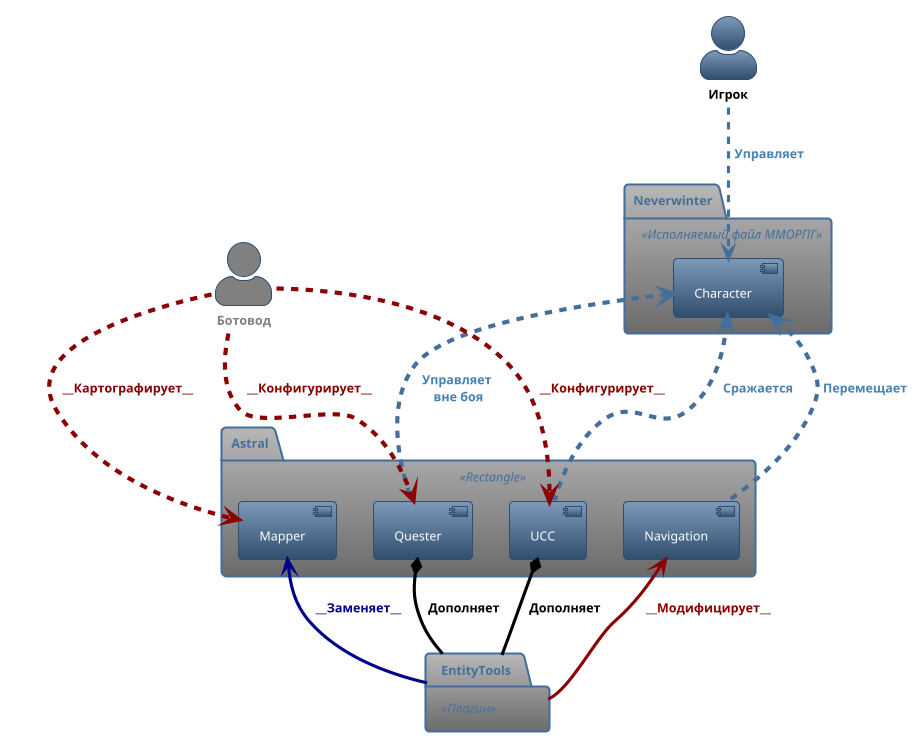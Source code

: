 @startuml
!theme spacelab
skinparam actorStyle awesome

actor "**Игрок**" as Player #text:Black

package Neverwinter <<Исполняемый файл ММОРПГ>> {
    component Character
}

Player ..> Character #text:SteelBlue : **Управляет**

actor "**Ботовод**" as Botter #text:Gray;back:Gray

package Astral <<Rectangle>> {
    component Quester
    Character <.[thickness=4]. Quester #text:SteelBlue : **Управляет** \n**вне боя**
    component UCC
    Character <.[thickness=4]. UCC #text:SteelBlue : **Сражается**
    component Navigation 
    Character <.[thickness=4]. Navigation #text:SteelBlue : **Перемещает**
    component Mapper
    Botter .[#DarkRed;thickness=4].> Mapper #text:DarkRed : __**Картографирует**__
    Botter .[#DarkRed;thickness=4].> Quester #text:DarkRed : __**Конфигурирует**__
    Botter .[#DarkRed;thickness=4].> UCC #text:DarkRed : __**Конфигурирует**__
}

package EntityTools <<Плагин>> {
    
}

Quester *-- EntityTools   #black;text:black : **Дополняет**
UCC *-- EntityTools  #black;text:black : **Дополняет**
Mapper <-- EntityTools #DarkBlue;text:DarkBlue : __**Заменяет**__
Navigation <-- EntityTools #DarkRed;text:DarkRed : __**Модифицирует**__
@enduml